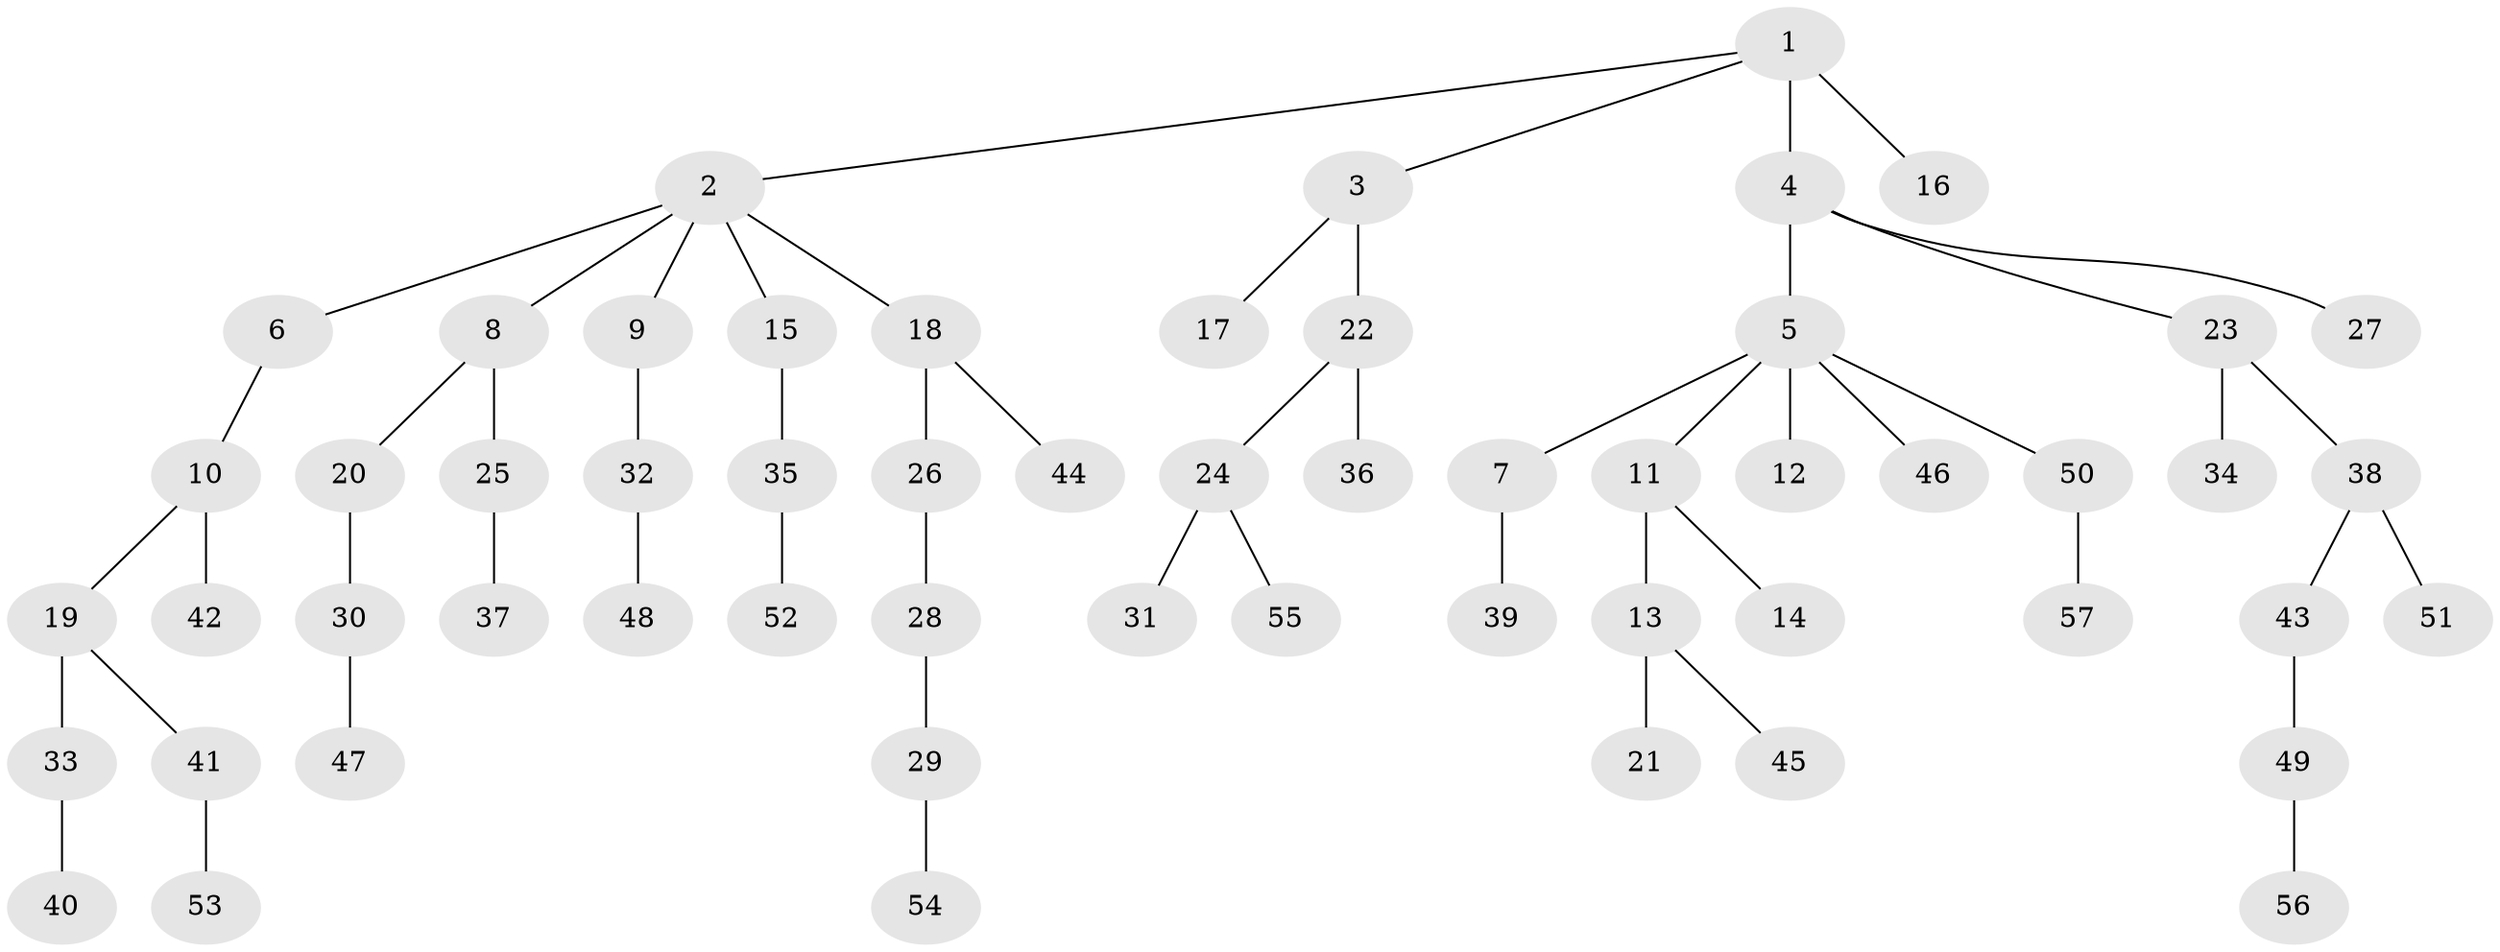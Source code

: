 // original degree distribution, {6: 0.008928571428571428, 7: 0.017857142857142856, 4: 0.07142857142857142, 3: 0.16071428571428573, 1: 0.44642857142857145, 2: 0.29464285714285715}
// Generated by graph-tools (version 1.1) at 2025/36/03/09/25 02:36:43]
// undirected, 57 vertices, 56 edges
graph export_dot {
graph [start="1"]
  node [color=gray90,style=filled];
  1;
  2;
  3;
  4;
  5;
  6;
  7;
  8;
  9;
  10;
  11;
  12;
  13;
  14;
  15;
  16;
  17;
  18;
  19;
  20;
  21;
  22;
  23;
  24;
  25;
  26;
  27;
  28;
  29;
  30;
  31;
  32;
  33;
  34;
  35;
  36;
  37;
  38;
  39;
  40;
  41;
  42;
  43;
  44;
  45;
  46;
  47;
  48;
  49;
  50;
  51;
  52;
  53;
  54;
  55;
  56;
  57;
  1 -- 2 [weight=1.0];
  1 -- 3 [weight=1.0];
  1 -- 4 [weight=2.0];
  1 -- 16 [weight=1.0];
  2 -- 6 [weight=1.0];
  2 -- 8 [weight=1.0];
  2 -- 9 [weight=1.0];
  2 -- 15 [weight=1.0];
  2 -- 18 [weight=1.0];
  3 -- 17 [weight=1.0];
  3 -- 22 [weight=1.0];
  4 -- 5 [weight=1.0];
  4 -- 23 [weight=1.0];
  4 -- 27 [weight=1.0];
  5 -- 7 [weight=1.0];
  5 -- 11 [weight=1.0];
  5 -- 12 [weight=1.0];
  5 -- 46 [weight=1.0];
  5 -- 50 [weight=1.0];
  6 -- 10 [weight=1.0];
  7 -- 39 [weight=1.0];
  8 -- 20 [weight=1.0];
  8 -- 25 [weight=1.0];
  9 -- 32 [weight=1.0];
  10 -- 19 [weight=1.0];
  10 -- 42 [weight=1.0];
  11 -- 13 [weight=1.0];
  11 -- 14 [weight=1.0];
  13 -- 21 [weight=3.0];
  13 -- 45 [weight=1.0];
  15 -- 35 [weight=1.0];
  18 -- 26 [weight=1.0];
  18 -- 44 [weight=1.0];
  19 -- 33 [weight=1.0];
  19 -- 41 [weight=1.0];
  20 -- 30 [weight=1.0];
  22 -- 24 [weight=1.0];
  22 -- 36 [weight=1.0];
  23 -- 34 [weight=2.0];
  23 -- 38 [weight=1.0];
  24 -- 31 [weight=1.0];
  24 -- 55 [weight=1.0];
  25 -- 37 [weight=2.0];
  26 -- 28 [weight=1.0];
  28 -- 29 [weight=1.0];
  29 -- 54 [weight=1.0];
  30 -- 47 [weight=2.0];
  32 -- 48 [weight=1.0];
  33 -- 40 [weight=1.0];
  35 -- 52 [weight=1.0];
  38 -- 43 [weight=1.0];
  38 -- 51 [weight=1.0];
  41 -- 53 [weight=1.0];
  43 -- 49 [weight=1.0];
  49 -- 56 [weight=1.0];
  50 -- 57 [weight=1.0];
}
